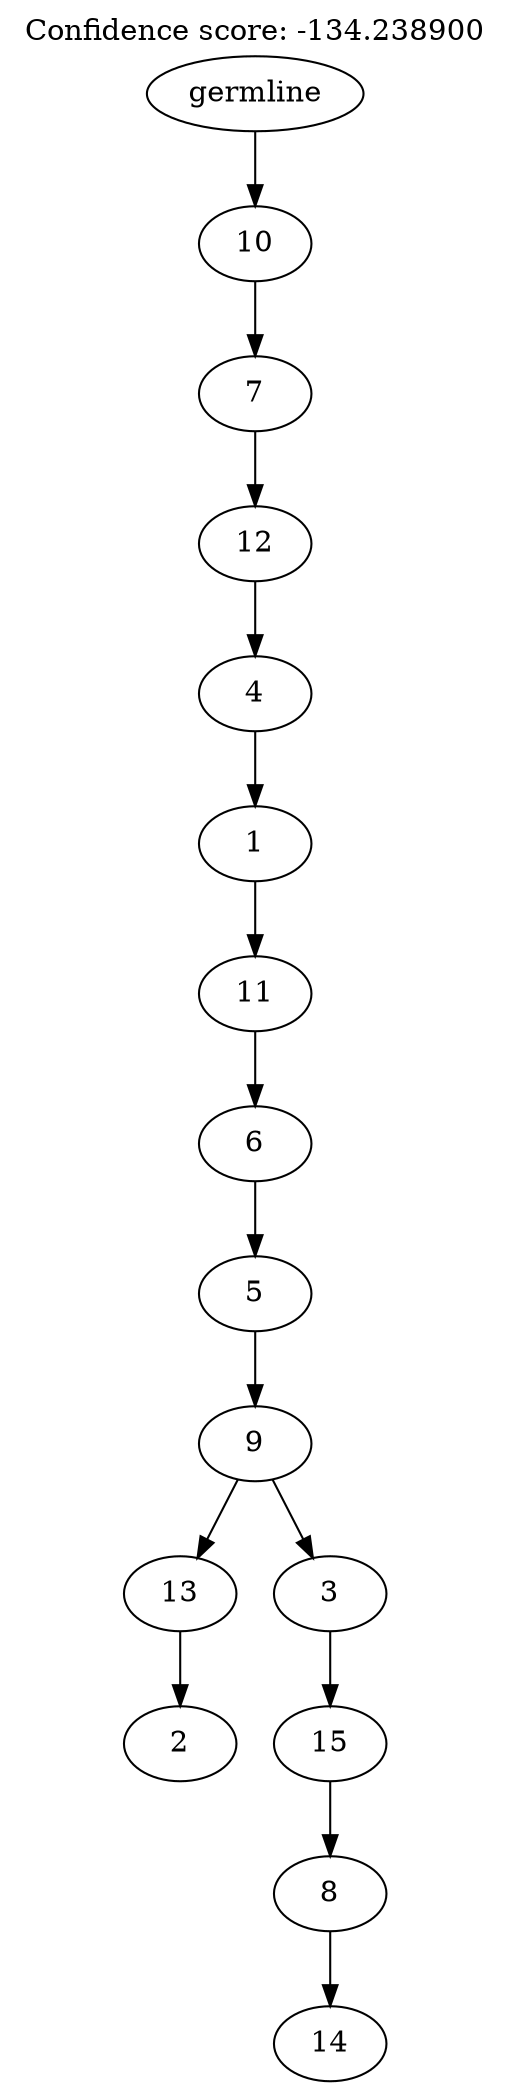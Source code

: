 digraph g {
	"14" -> "15";
	"15" [label="2"];
	"12" -> "13";
	"13" [label="14"];
	"11" -> "12";
	"12" [label="8"];
	"10" -> "11";
	"11" [label="15"];
	"9" -> "10";
	"10" [label="3"];
	"9" -> "14";
	"14" [label="13"];
	"8" -> "9";
	"9" [label="9"];
	"7" -> "8";
	"8" [label="5"];
	"6" -> "7";
	"7" [label="6"];
	"5" -> "6";
	"6" [label="11"];
	"4" -> "5";
	"5" [label="1"];
	"3" -> "4";
	"4" [label="4"];
	"2" -> "3";
	"3" [label="12"];
	"1" -> "2";
	"2" [label="7"];
	"0" -> "1";
	"1" [label="10"];
	"0" [label="germline"];
	labelloc="t";
	label="Confidence score: -134.238900";
}
